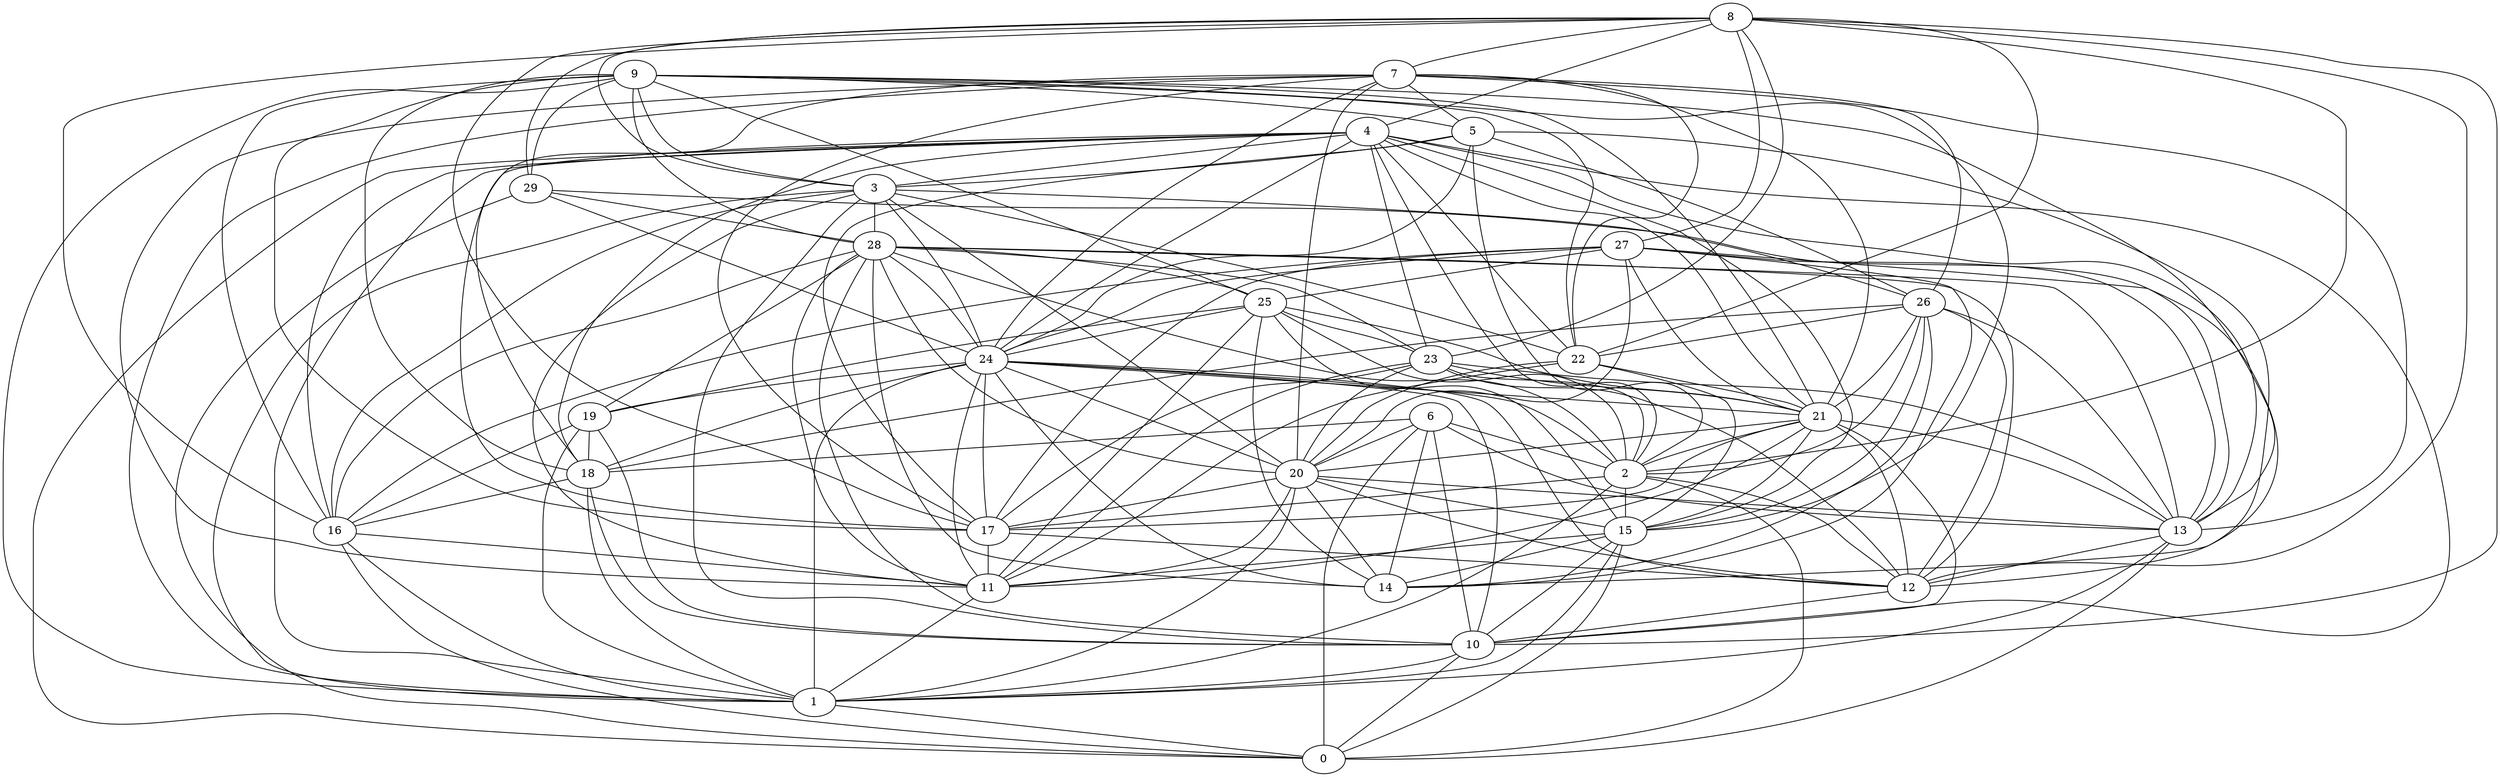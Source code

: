 digraph GG_graph {

subgraph G_graph {
edge [color = black]
"18" -> "16" [dir = none]
"29" -> "13" [dir = none]
"29" -> "24" [dir = none]
"29" -> "0" [dir = none]
"13" -> "12" [dir = none]
"13" -> "0" [dir = none]
"15" -> "14" [dir = none]
"15" -> "10" [dir = none]
"15" -> "0" [dir = none]
"19" -> "1" [dir = none]
"19" -> "16" [dir = none]
"4" -> "2" [dir = none]
"4" -> "23" [dir = none]
"4" -> "13" [dir = none]
"4" -> "0" [dir = none]
"4" -> "10" [dir = none]
"4" -> "16" [dir = none]
"4" -> "18" [dir = none]
"4" -> "1" [dir = none]
"4" -> "3" [dir = none]
"8" -> "16" [dir = none]
"8" -> "7" [dir = none]
"8" -> "23" [dir = none]
"8" -> "22" [dir = none]
"8" -> "3" [dir = none]
"8" -> "4" [dir = none]
"16" -> "11" [dir = none]
"6" -> "13" [dir = none]
"6" -> "10" [dir = none]
"6" -> "0" [dir = none]
"6" -> "18" [dir = none]
"3" -> "22" [dir = none]
"3" -> "1" [dir = none]
"3" -> "11" [dir = none]
"3" -> "24" [dir = none]
"3" -> "10" [dir = none]
"11" -> "1" [dir = none]
"24" -> "21" [dir = none]
"24" -> "19" [dir = none]
"24" -> "17" [dir = none]
"24" -> "18" [dir = none]
"24" -> "20" [dir = none]
"9" -> "17" [dir = none]
"9" -> "1" [dir = none]
"9" -> "29" [dir = none]
"9" -> "13" [dir = none]
"22" -> "20" [dir = none]
"27" -> "13" [dir = none]
"27" -> "25" [dir = none]
"27" -> "14" [dir = none]
"27" -> "20" [dir = none]
"27" -> "24" [dir = none]
"26" -> "15" [dir = none]
"26" -> "18" [dir = none]
"26" -> "12" [dir = none]
"26" -> "14" [dir = none]
"20" -> "1" [dir = none]
"20" -> "14" [dir = none]
"20" -> "13" [dir = none]
"10" -> "0" [dir = none]
"10" -> "1" [dir = none]
"7" -> "17" [dir = none]
"7" -> "11" [dir = none]
"7" -> "24" [dir = none]
"7" -> "1" [dir = none]
"7" -> "5" [dir = none]
"28" -> "25" [dir = none]
"28" -> "19" [dir = none]
"28" -> "10" [dir = none]
"28" -> "24" [dir = none]
"28" -> "12" [dir = none]
"28" -> "14" [dir = none]
"17" -> "12" [dir = none]
"17" -> "11" [dir = none]
"21" -> "13" [dir = none]
"21" -> "11" [dir = none]
"21" -> "12" [dir = none]
"23" -> "11" [dir = none]
"23" -> "17" [dir = none]
"5" -> "24" [dir = none]
"5" -> "3" [dir = none]
"5" -> "14" [dir = none]
"2" -> "1" [dir = none]
"2" -> "17" [dir = none]
"2" -> "0" [dir = none]
"25" -> "15" [dir = none]
"25" -> "23" [dir = none]
"27" -> "12" [dir = none]
"5" -> "2" [dir = none]
"20" -> "11" [dir = none]
"9" -> "18" [dir = none]
"25" -> "11" [dir = none]
"9" -> "15" [dir = none]
"8" -> "10" [dir = none]
"23" -> "21" [dir = none]
"20" -> "17" [dir = none]
"20" -> "12" [dir = none]
"21" -> "2" [dir = none]
"28" -> "23" [dir = none]
"21" -> "15" [dir = none]
"25" -> "21" [dir = none]
"26" -> "22" [dir = none]
"21" -> "17" [dir = none]
"4" -> "21" [dir = none]
"9" -> "28" [dir = none]
"23" -> "2" [dir = none]
"27" -> "17" [dir = none]
"25" -> "2" [dir = none]
"9" -> "16" [dir = none]
"9" -> "25" [dir = none]
"28" -> "13" [dir = none]
"9" -> "5" [dir = none]
"23" -> "13" [dir = none]
"7" -> "20" [dir = none]
"25" -> "14" [dir = none]
"25" -> "19" [dir = none]
"28" -> "16" [dir = none]
"7" -> "21" [dir = none]
"4" -> "22" [dir = none]
"16" -> "0" [dir = none]
"24" -> "1" [dir = none]
"9" -> "21" [dir = none]
"9" -> "22" [dir = none]
"22" -> "11" [dir = none]
"24" -> "2" [dir = none]
"26" -> "2" [dir = none]
"16" -> "1" [dir = none]
"18" -> "10" [dir = none]
"8" -> "17" [dir = none]
"5" -> "26" [dir = none]
"4" -> "15" [dir = none]
"23" -> "12" [dir = none]
"24" -> "12" [dir = none]
"26" -> "13" [dir = none]
"12" -> "10" [dir = none]
"2" -> "15" [dir = none]
"15" -> "11" [dir = none]
"21" -> "20" [dir = none]
"8" -> "29" [dir = none]
"7" -> "26" [dir = none]
"9" -> "3" [dir = none]
"7" -> "22" [dir = none]
"27" -> "21" [dir = none]
"28" -> "2" [dir = none]
"28" -> "11" [dir = none]
"1" -> "0" [dir = none]
"4" -> "17" [dir = none]
"3" -> "20" [dir = none]
"8" -> "2" [dir = none]
"6" -> "20" [dir = none]
"6" -> "14" [dir = none]
"27" -> "16" [dir = none]
"3" -> "16" [dir = none]
"29" -> "28" [dir = none]
"20" -> "15" [dir = none]
"8" -> "12" [dir = none]
"23" -> "20" [dir = none]
"13" -> "1" [dir = none]
"22" -> "15" [dir = none]
"24" -> "11" [dir = none]
"3" -> "26" [dir = none]
"5" -> "17" [dir = none]
"6" -> "2" [dir = none]
"7" -> "13" [dir = none]
"2" -> "12" [dir = none]
"22" -> "21" [dir = none]
"24" -> "14" [dir = none]
"21" -> "10" [dir = none]
"28" -> "20" [dir = none]
"8" -> "27" [dir = none]
"4" -> "24" [dir = none]
"3" -> "28" [dir = none]
"19" -> "18" [dir = none]
"25" -> "24" [dir = none]
"19" -> "10" [dir = none]
"15" -> "1" [dir = none]
"26" -> "21" [dir = none]
"7" -> "18" [dir = none]
"24" -> "10" [dir = none]
"18" -> "1" [dir = none]
}

}
